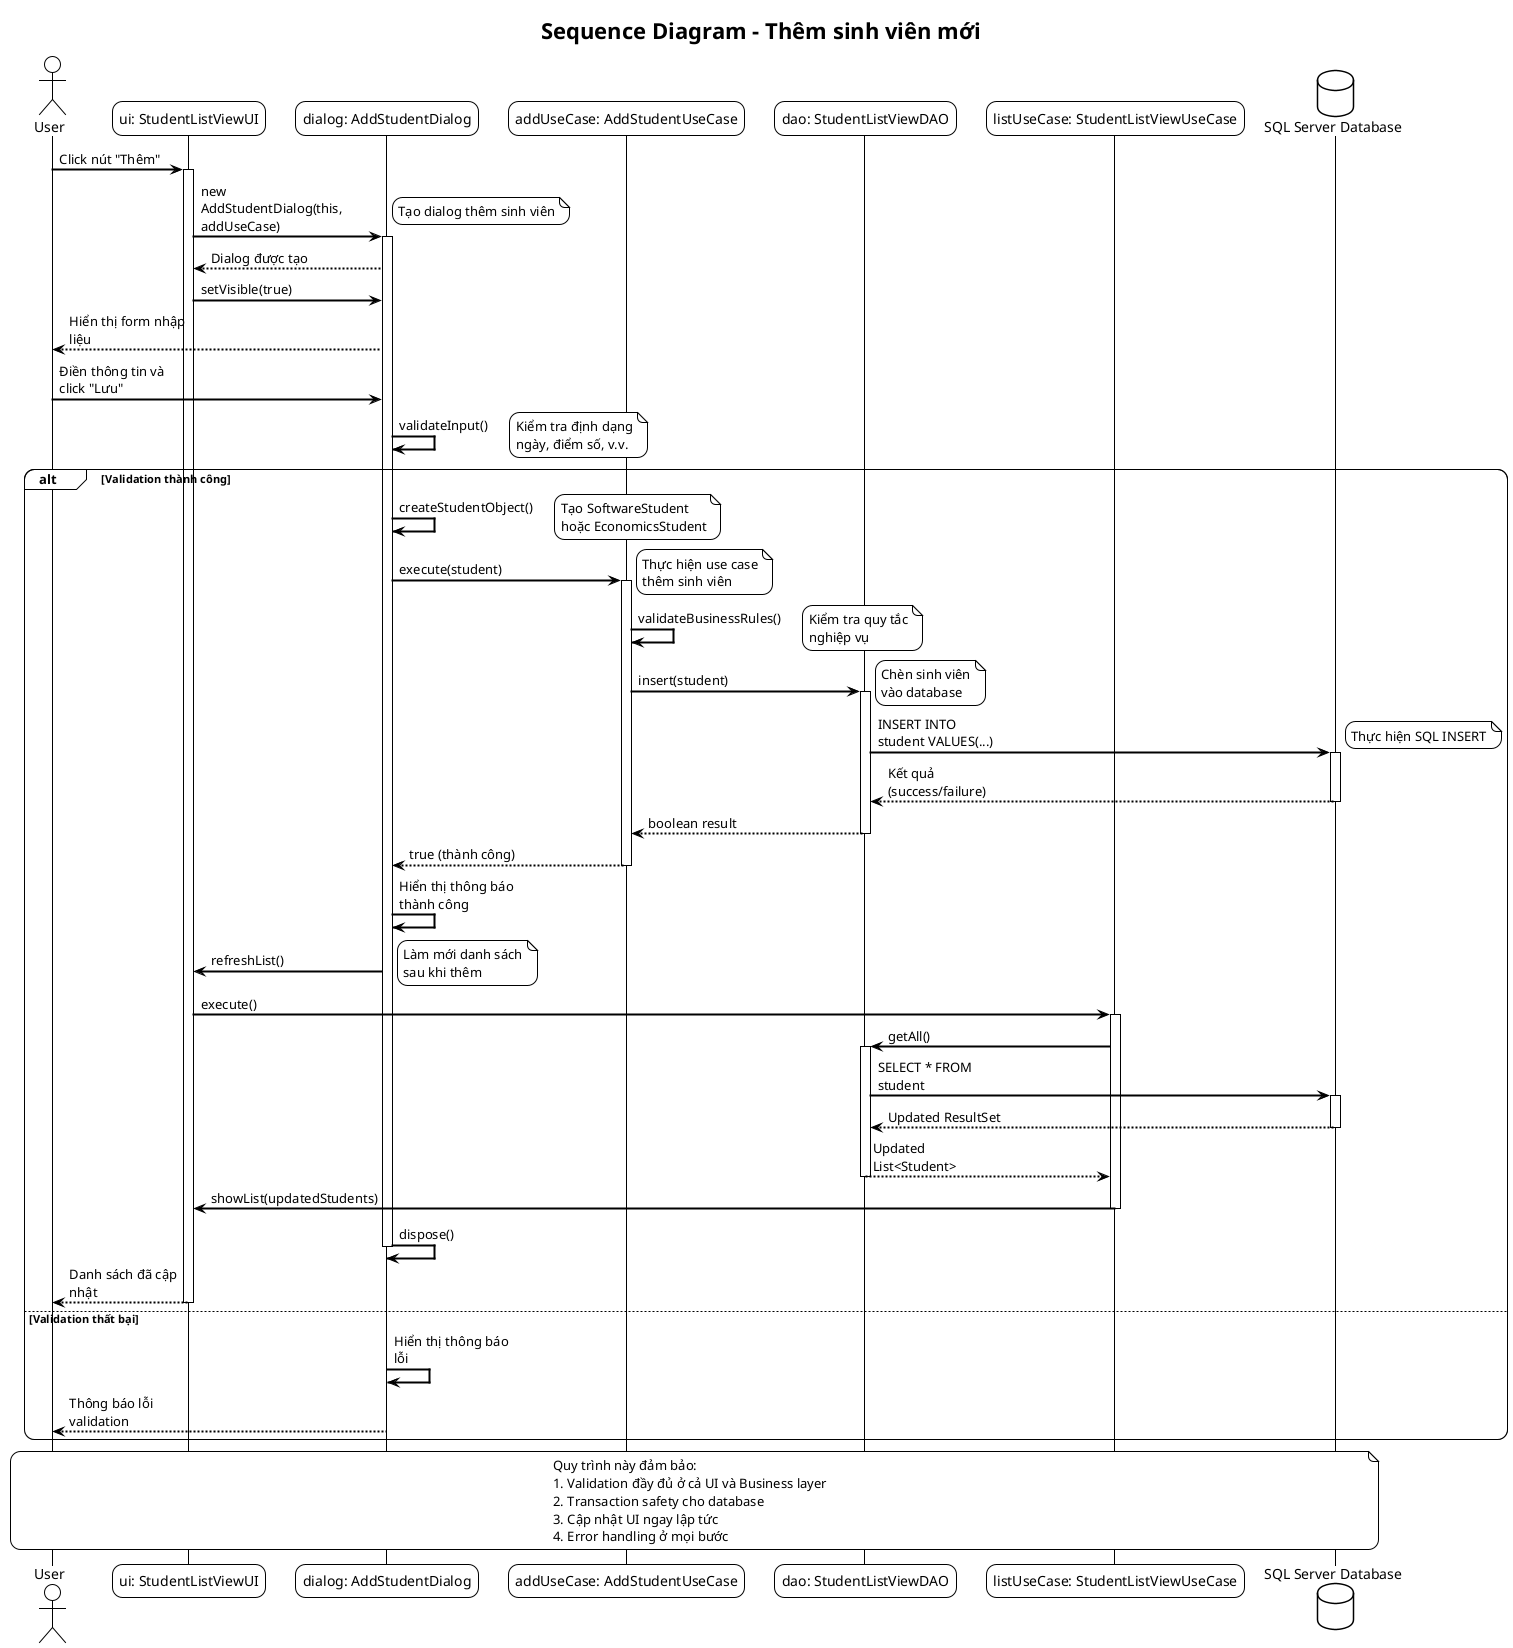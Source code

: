 @startuml AddStudentSequence

!theme plain
skinparam sequenceArrowThickness 2
skinparam roundcorner 20
skinparam maxmessagesize 120

title "Sequence Diagram - Thêm sinh viên mới"

actor User
participant "ui: StudentListViewUI" as UI
participant "dialog: AddStudentDialog" as Dialog
participant "addUseCase: AddStudentUseCase" as AddUseCase
participant "dao: StudentListViewDAO" as DAO
participant "listUseCase: StudentListViewUseCase" as ListUseCase
database "SQL Server Database" as DB

User -> UI: Click nút "Thêm"
activate UI

UI -> Dialog: new AddStudentDialog(this, addUseCase)
activate Dialog
note right: Tạo dialog thêm sinh viên

Dialog --> UI: Dialog được tạo
UI -> Dialog: setVisible(true)
Dialog --> User: Hiển thị form nhập liệu

User -> Dialog: Điền thông tin và click "Lưu"
Dialog -> Dialog: validateInput()
note right: Kiểm tra định dạng\nngày, điểm số, v.v.

alt Validation thành công
    Dialog -> Dialog: createStudentObject()
    note right: Tạo SoftwareStudent\nhoặc EconomicsStudent

    Dialog -> AddUseCase: execute(student)
    activate AddUseCase
    note right: Thực hiện use case\nthêm sinh viên

    AddUseCase -> AddUseCase: validateBusinessRules()
    note right: Kiểm tra quy tắc\nnghiệp vụ

    AddUseCase -> DAO: insert(student)
    activate DAO
    note right: Chèn sinh viên\nvào database

    DAO -> DB: INSERT INTO student VALUES(...)
    activate DB
    note right: Thực hiện SQL INSERT
    DB --> DAO: Kết quả (success/failure)
    deactivate DB

    DAO --> AddUseCase: boolean result
    deactivate DAO

    AddUseCase --> Dialog: true (thành công)
    deactivate AddUseCase

    Dialog -> Dialog: Hiển thị thông báo thành công
    Dialog -> UI: refreshList()
    note right: Làm mới danh sách\nsau khi thêm

    UI -> ListUseCase: execute()
    activate ListUseCase

    ListUseCase -> DAO: getAll()
    activate DAO
    
    DAO -> DB: SELECT * FROM student
    activate DB
    DB --> DAO: Updated ResultSet
    deactivate DB
    
    DAO --> ListUseCase: Updated List<Student>
    deactivate DAO

    ListUseCase -> UI: showList(updatedStudents)
    deactivate ListUseCase

    Dialog -> Dialog: dispose()
    deactivate Dialog

    UI --> User: Danh sách đã cập nhật
    deactivate UI

else Validation thất bại
    Dialog -> Dialog: Hiển thị thông báo lỗi
    Dialog --> User: Thông báo lỗi validation
end

note over User, DB
    Quy trình này đảm bảo:
    1. Validation đầy đủ ở cả UI và Business layer
    2. Transaction safety cho database
    3. Cập nhật UI ngay lập tức
    4. Error handling ở mọi bước
end note

@enduml
